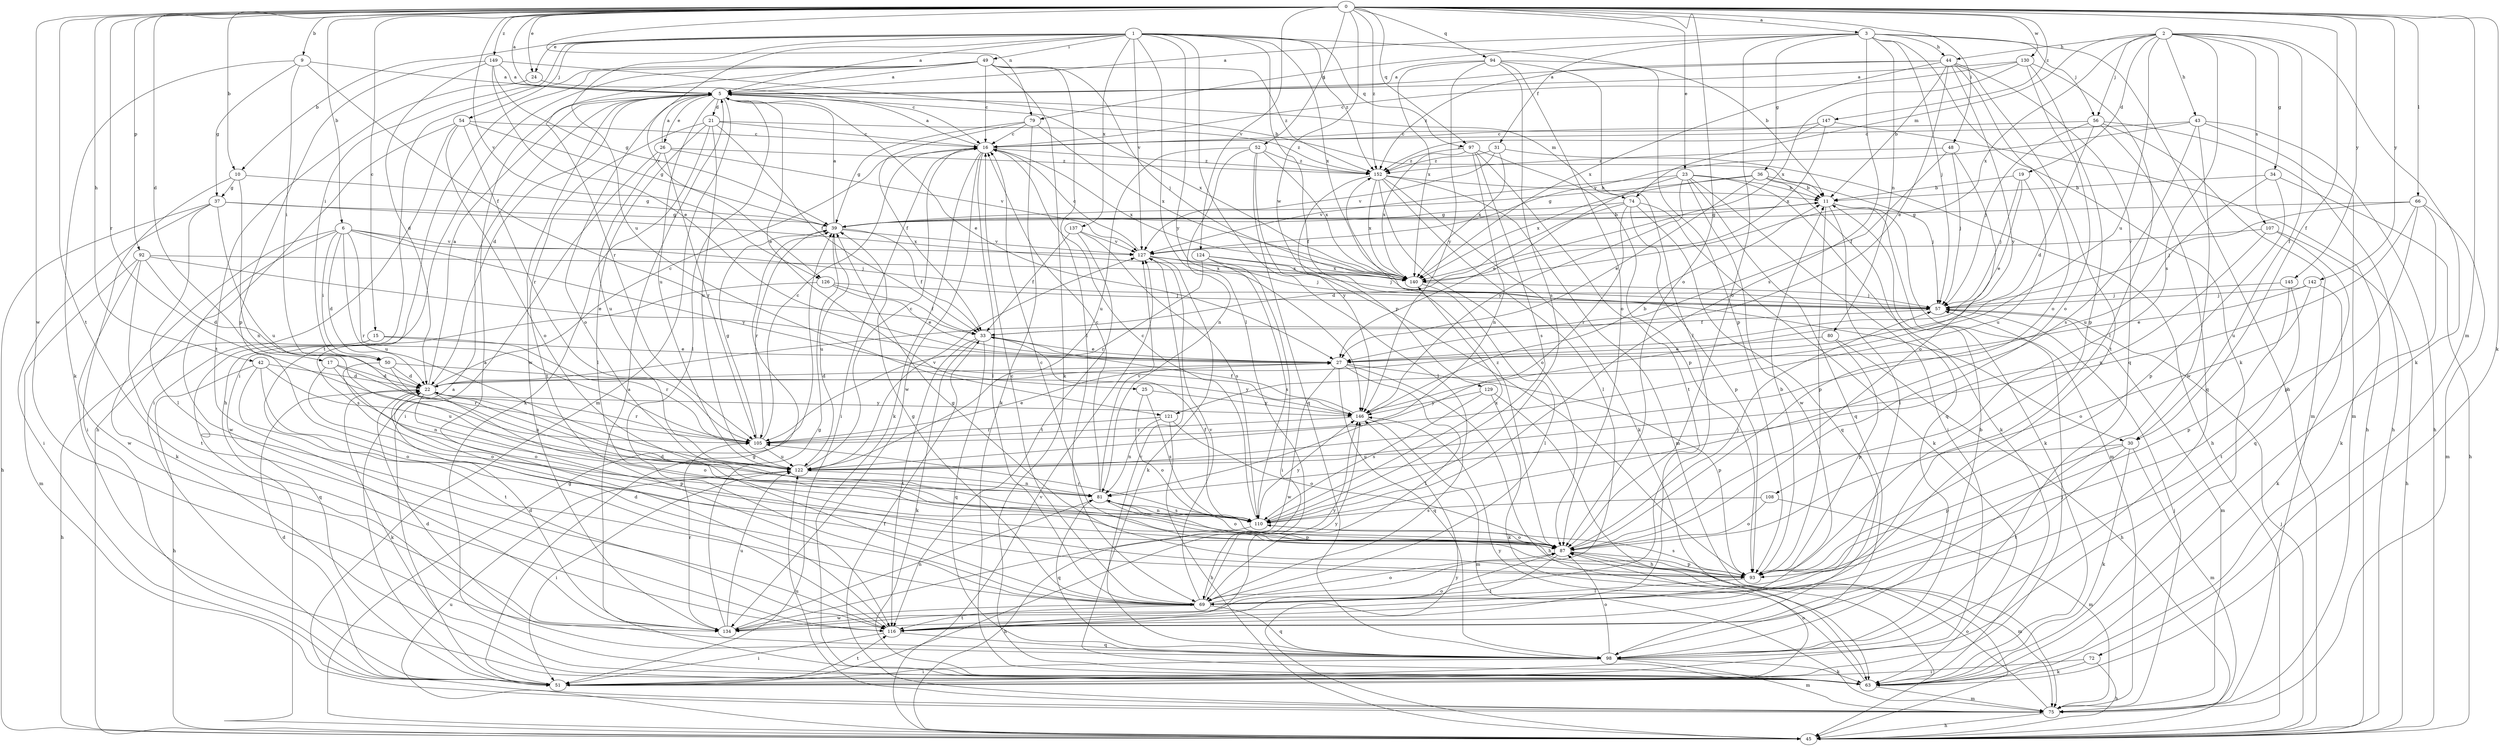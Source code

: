 strict digraph  {
0;
1;
2;
3;
5;
6;
9;
10;
11;
15;
16;
17;
19;
21;
22;
23;
24;
25;
26;
27;
30;
31;
33;
34;
36;
37;
39;
42;
43;
44;
45;
48;
49;
50;
51;
52;
54;
56;
57;
63;
66;
69;
72;
74;
75;
79;
80;
81;
87;
92;
93;
94;
97;
98;
105;
107;
108;
110;
116;
121;
122;
124;
126;
127;
129;
130;
134;
137;
140;
142;
145;
146;
147;
149;
152;
0 -> 3  [label=a];
0 -> 5  [label=a];
0 -> 6  [label=b];
0 -> 9  [label=b];
0 -> 10  [label=b];
0 -> 15  [label=c];
0 -> 17  [label=d];
0 -> 23  [label=e];
0 -> 24  [label=e];
0 -> 30  [label=f];
0 -> 42  [label=h];
0 -> 48  [label=i];
0 -> 52  [label=j];
0 -> 63  [label=k];
0 -> 66  [label=l];
0 -> 72  [label=m];
0 -> 79  [label=n];
0 -> 87  [label=o];
0 -> 92  [label=p];
0 -> 94  [label=q];
0 -> 97  [label=q];
0 -> 105  [label=r];
0 -> 116  [label=t];
0 -> 124  [label=v];
0 -> 126  [label=v];
0 -> 129  [label=w];
0 -> 130  [label=w];
0 -> 134  [label=w];
0 -> 142  [label=y];
0 -> 145  [label=y];
0 -> 147  [label=z];
0 -> 149  [label=z];
0 -> 152  [label=z];
1 -> 5  [label=a];
1 -> 10  [label=b];
1 -> 11  [label=b];
1 -> 24  [label=e];
1 -> 30  [label=f];
1 -> 49  [label=i];
1 -> 50  [label=i];
1 -> 54  [label=j];
1 -> 69  [label=l];
1 -> 93  [label=p];
1 -> 97  [label=q];
1 -> 121  [label=u];
1 -> 126  [label=v];
1 -> 127  [label=v];
1 -> 137  [label=x];
1 -> 140  [label=x];
1 -> 146  [label=y];
1 -> 152  [label=z];
2 -> 19  [label=d];
2 -> 30  [label=f];
2 -> 34  [label=g];
2 -> 43  [label=h];
2 -> 44  [label=h];
2 -> 56  [label=j];
2 -> 63  [label=k];
2 -> 74  [label=m];
2 -> 107  [label=s];
2 -> 108  [label=s];
2 -> 121  [label=u];
2 -> 140  [label=x];
3 -> 5  [label=a];
3 -> 31  [label=f];
3 -> 36  [label=g];
3 -> 44  [label=h];
3 -> 45  [label=h];
3 -> 56  [label=j];
3 -> 57  [label=j];
3 -> 63  [label=k];
3 -> 79  [label=n];
3 -> 80  [label=n];
3 -> 87  [label=o];
3 -> 110  [label=s];
5 -> 21  [label=d];
5 -> 22  [label=d];
5 -> 25  [label=e];
5 -> 26  [label=e];
5 -> 27  [label=e];
5 -> 69  [label=l];
5 -> 74  [label=m];
5 -> 75  [label=m];
5 -> 87  [label=o];
5 -> 122  [label=u];
5 -> 134  [label=w];
5 -> 140  [label=x];
6 -> 22  [label=d];
6 -> 50  [label=i];
6 -> 57  [label=j];
6 -> 63  [label=k];
6 -> 105  [label=r];
6 -> 122  [label=u];
6 -> 127  [label=v];
6 -> 134  [label=w];
6 -> 146  [label=y];
9 -> 5  [label=a];
9 -> 33  [label=f];
9 -> 37  [label=g];
9 -> 50  [label=i];
9 -> 63  [label=k];
10 -> 37  [label=g];
10 -> 39  [label=g];
10 -> 51  [label=i];
10 -> 81  [label=n];
11 -> 39  [label=g];
11 -> 63  [label=k];
11 -> 69  [label=l];
11 -> 75  [label=m];
11 -> 93  [label=p];
15 -> 27  [label=e];
15 -> 45  [label=h];
15 -> 98  [label=q];
15 -> 105  [label=r];
16 -> 5  [label=a];
16 -> 51  [label=i];
16 -> 63  [label=k];
16 -> 69  [label=l];
16 -> 134  [label=w];
16 -> 140  [label=x];
16 -> 152  [label=z];
17 -> 22  [label=d];
17 -> 81  [label=n];
17 -> 87  [label=o];
17 -> 105  [label=r];
19 -> 11  [label=b];
19 -> 27  [label=e];
19 -> 57  [label=j];
19 -> 122  [label=u];
21 -> 16  [label=c];
21 -> 33  [label=f];
21 -> 63  [label=k];
21 -> 69  [label=l];
21 -> 116  [label=t];
21 -> 122  [label=u];
21 -> 152  [label=z];
22 -> 5  [label=a];
22 -> 16  [label=c];
22 -> 63  [label=k];
22 -> 87  [label=o];
22 -> 93  [label=p];
22 -> 105  [label=r];
22 -> 146  [label=y];
23 -> 11  [label=b];
23 -> 27  [label=e];
23 -> 51  [label=i];
23 -> 63  [label=k];
23 -> 98  [label=q];
23 -> 127  [label=v];
23 -> 134  [label=w];
23 -> 146  [label=y];
24 -> 16  [label=c];
24 -> 116  [label=t];
25 -> 87  [label=o];
25 -> 110  [label=s];
25 -> 146  [label=y];
26 -> 5  [label=a];
26 -> 51  [label=i];
26 -> 105  [label=r];
26 -> 122  [label=u];
26 -> 127  [label=v];
26 -> 152  [label=z];
27 -> 22  [label=d];
27 -> 45  [label=h];
27 -> 69  [label=l];
27 -> 93  [label=p];
27 -> 98  [label=q];
27 -> 134  [label=w];
30 -> 63  [label=k];
30 -> 75  [label=m];
30 -> 93  [label=p];
30 -> 116  [label=t];
30 -> 122  [label=u];
31 -> 45  [label=h];
31 -> 127  [label=v];
31 -> 140  [label=x];
31 -> 152  [label=z];
33 -> 27  [label=e];
33 -> 63  [label=k];
33 -> 98  [label=q];
33 -> 116  [label=t];
34 -> 11  [label=b];
34 -> 45  [label=h];
34 -> 93  [label=p];
34 -> 122  [label=u];
36 -> 11  [label=b];
36 -> 27  [label=e];
36 -> 39  [label=g];
36 -> 57  [label=j];
36 -> 98  [label=q];
36 -> 140  [label=x];
37 -> 39  [label=g];
37 -> 45  [label=h];
37 -> 51  [label=i];
37 -> 69  [label=l];
37 -> 122  [label=u];
37 -> 140  [label=x];
39 -> 5  [label=a];
39 -> 11  [label=b];
39 -> 33  [label=f];
39 -> 105  [label=r];
39 -> 122  [label=u];
39 -> 127  [label=v];
42 -> 22  [label=d];
42 -> 45  [label=h];
42 -> 87  [label=o];
42 -> 116  [label=t];
42 -> 122  [label=u];
43 -> 16  [label=c];
43 -> 45  [label=h];
43 -> 75  [label=m];
43 -> 110  [label=s];
43 -> 127  [label=v];
43 -> 134  [label=w];
44 -> 5  [label=a];
44 -> 11  [label=b];
44 -> 27  [label=e];
44 -> 87  [label=o];
44 -> 98  [label=q];
44 -> 116  [label=t];
44 -> 140  [label=x];
44 -> 146  [label=y];
44 -> 152  [label=z];
45 -> 39  [label=g];
45 -> 57  [label=j];
45 -> 122  [label=u];
45 -> 127  [label=v];
45 -> 146  [label=y];
48 -> 33  [label=f];
48 -> 57  [label=j];
48 -> 87  [label=o];
48 -> 152  [label=z];
49 -> 5  [label=a];
49 -> 16  [label=c];
49 -> 45  [label=h];
49 -> 51  [label=i];
49 -> 57  [label=j];
49 -> 63  [label=k];
49 -> 69  [label=l];
49 -> 105  [label=r];
49 -> 116  [label=t];
49 -> 152  [label=z];
50 -> 22  [label=d];
50 -> 81  [label=n];
50 -> 87  [label=o];
50 -> 146  [label=y];
51 -> 5  [label=a];
51 -> 22  [label=d];
51 -> 39  [label=g];
51 -> 57  [label=j];
51 -> 87  [label=o];
51 -> 116  [label=t];
52 -> 69  [label=l];
52 -> 81  [label=n];
52 -> 98  [label=q];
52 -> 122  [label=u];
52 -> 140  [label=x];
52 -> 152  [label=z];
54 -> 16  [label=c];
54 -> 39  [label=g];
54 -> 45  [label=h];
54 -> 51  [label=i];
54 -> 87  [label=o];
54 -> 105  [label=r];
56 -> 16  [label=c];
56 -> 22  [label=d];
56 -> 45  [label=h];
56 -> 57  [label=j];
56 -> 75  [label=m];
56 -> 98  [label=q];
57 -> 33  [label=f];
57 -> 75  [label=m];
63 -> 5  [label=a];
63 -> 75  [label=m];
63 -> 146  [label=y];
66 -> 39  [label=g];
66 -> 57  [label=j];
66 -> 63  [label=k];
66 -> 75  [label=m];
66 -> 93  [label=p];
66 -> 122  [label=u];
69 -> 16  [label=c];
69 -> 22  [label=d];
69 -> 39  [label=g];
69 -> 87  [label=o];
69 -> 98  [label=q];
69 -> 116  [label=t];
69 -> 127  [label=v];
69 -> 134  [label=w];
69 -> 146  [label=y];
72 -> 45  [label=h];
72 -> 51  [label=i];
72 -> 63  [label=k];
74 -> 22  [label=d];
74 -> 39  [label=g];
74 -> 63  [label=k];
74 -> 93  [label=p];
74 -> 98  [label=q];
74 -> 105  [label=r];
75 -> 33  [label=f];
75 -> 45  [label=h];
75 -> 57  [label=j];
75 -> 87  [label=o];
75 -> 122  [label=u];
79 -> 16  [label=c];
79 -> 33  [label=f];
79 -> 39  [label=g];
79 -> 63  [label=k];
79 -> 140  [label=x];
80 -> 27  [label=e];
80 -> 45  [label=h];
80 -> 93  [label=p];
81 -> 16  [label=c];
81 -> 87  [label=o];
81 -> 93  [label=p];
81 -> 98  [label=q];
81 -> 110  [label=s];
81 -> 127  [label=v];
87 -> 57  [label=j];
87 -> 75  [label=m];
87 -> 93  [label=p];
87 -> 116  [label=t];
87 -> 152  [label=z];
92 -> 22  [label=d];
92 -> 27  [label=e];
92 -> 75  [label=m];
92 -> 116  [label=t];
92 -> 134  [label=w];
92 -> 140  [label=x];
93 -> 11  [label=b];
93 -> 16  [label=c];
93 -> 39  [label=g];
93 -> 69  [label=l];
93 -> 110  [label=s];
94 -> 5  [label=a];
94 -> 69  [label=l];
94 -> 87  [label=o];
94 -> 93  [label=p];
94 -> 110  [label=s];
94 -> 140  [label=x];
94 -> 146  [label=y];
97 -> 81  [label=n];
97 -> 93  [label=p];
97 -> 110  [label=s];
97 -> 116  [label=t];
97 -> 140  [label=x];
97 -> 152  [label=z];
98 -> 11  [label=b];
98 -> 22  [label=d];
98 -> 51  [label=i];
98 -> 63  [label=k];
98 -> 75  [label=m];
98 -> 87  [label=o];
98 -> 127  [label=v];
105 -> 16  [label=c];
105 -> 27  [label=e];
105 -> 39  [label=g];
105 -> 122  [label=u];
107 -> 45  [label=h];
107 -> 81  [label=n];
107 -> 98  [label=q];
107 -> 127  [label=v];
108 -> 75  [label=m];
108 -> 87  [label=o];
108 -> 110  [label=s];
110 -> 16  [label=c];
110 -> 22  [label=d];
110 -> 33  [label=f];
110 -> 45  [label=h];
110 -> 81  [label=n];
110 -> 87  [label=o];
110 -> 105  [label=r];
110 -> 140  [label=x];
110 -> 146  [label=y];
116 -> 5  [label=a];
116 -> 51  [label=i];
116 -> 98  [label=q];
116 -> 146  [label=y];
121 -> 45  [label=h];
121 -> 81  [label=n];
121 -> 87  [label=o];
121 -> 105  [label=r];
122 -> 16  [label=c];
122 -> 51  [label=i];
122 -> 81  [label=n];
122 -> 127  [label=v];
124 -> 51  [label=i];
124 -> 57  [label=j];
124 -> 105  [label=r];
124 -> 110  [label=s];
124 -> 140  [label=x];
126 -> 27  [label=e];
126 -> 33  [label=f];
126 -> 57  [label=j];
126 -> 110  [label=s];
127 -> 16  [label=c];
127 -> 57  [label=j];
127 -> 63  [label=k];
127 -> 140  [label=x];
129 -> 45  [label=h];
129 -> 63  [label=k];
129 -> 110  [label=s];
129 -> 146  [label=y];
130 -> 5  [label=a];
130 -> 16  [label=c];
130 -> 69  [label=l];
130 -> 87  [label=o];
130 -> 93  [label=p];
130 -> 140  [label=x];
134 -> 22  [label=d];
134 -> 39  [label=g];
134 -> 81  [label=n];
134 -> 87  [label=o];
134 -> 105  [label=r];
134 -> 122  [label=u];
137 -> 33  [label=f];
137 -> 110  [label=s];
137 -> 116  [label=t];
137 -> 127  [label=v];
140 -> 57  [label=j];
140 -> 69  [label=l];
142 -> 27  [label=e];
142 -> 57  [label=j];
142 -> 63  [label=k];
142 -> 87  [label=o];
145 -> 57  [label=j];
145 -> 93  [label=p];
145 -> 116  [label=t];
146 -> 11  [label=b];
146 -> 33  [label=f];
146 -> 75  [label=m];
146 -> 105  [label=r];
147 -> 16  [label=c];
147 -> 45  [label=h];
147 -> 140  [label=x];
147 -> 152  [label=z];
149 -> 5  [label=a];
149 -> 11  [label=b];
149 -> 22  [label=d];
149 -> 27  [label=e];
149 -> 39  [label=g];
149 -> 93  [label=p];
152 -> 11  [label=b];
152 -> 63  [label=k];
152 -> 69  [label=l];
152 -> 75  [label=m];
152 -> 87  [label=o];
152 -> 140  [label=x];
152 -> 146  [label=y];
}
